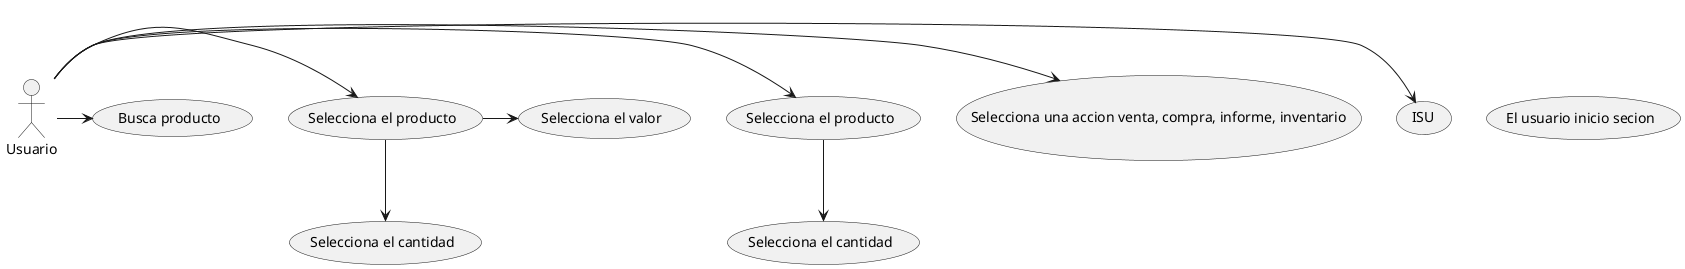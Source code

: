 @startuml

:Usuario: as usuario  
(El usuario inicio secion) as (iniciar sesion)
:usuario: --right--> (ISU) 


(Selecciona una accion venta, compra, informe, inventario) as (SA)
:usuario: --right--> (SA) 


(Selecciona el producto) as (SP)
(Selecciona el cantidad) as (SC)
:usuario: --right--> (SP) 
(SP)-down-> (SC)



(Selecciona el producto) as (SCOD)
(Selecciona el cantidad) as (SCAND)
(Selecciona el valor) as (SVAL)
:usuario: --right--> (SCOD) 
(SCOD)-down-> (SCAND)
(SCOD)-right-> (SVAL)




(Busca producto) as (BP)
:usuario: --right--> (BP)
@enduml
